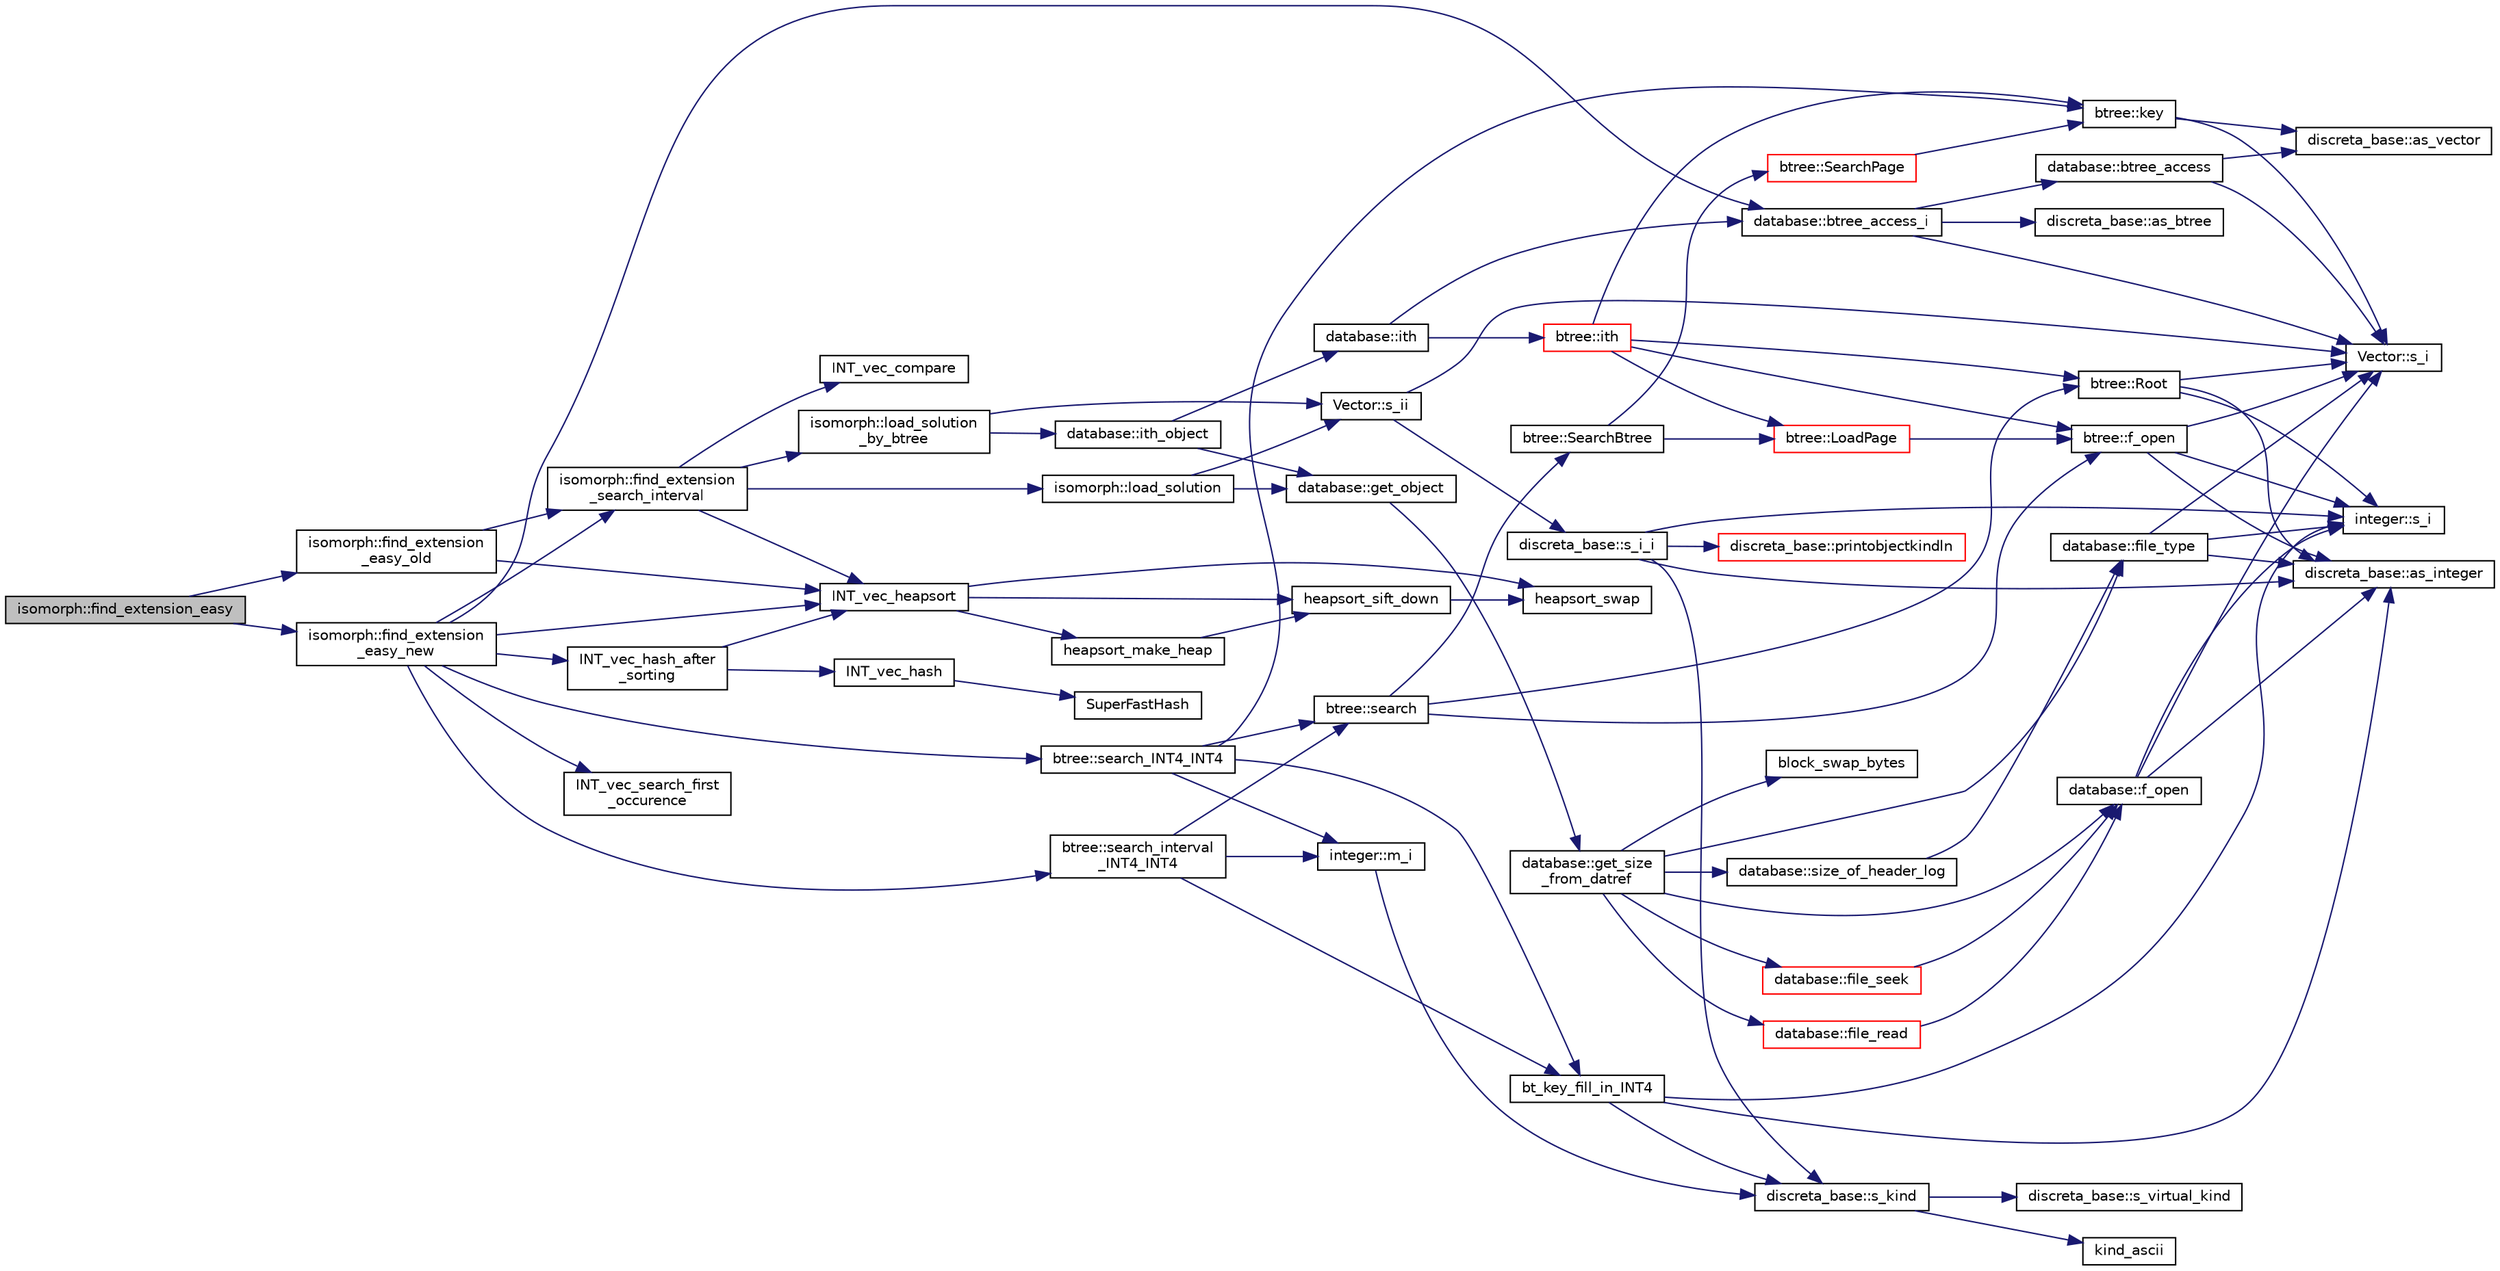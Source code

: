 digraph "isomorph::find_extension_easy"
{
  edge [fontname="Helvetica",fontsize="10",labelfontname="Helvetica",labelfontsize="10"];
  node [fontname="Helvetica",fontsize="10",shape=record];
  rankdir="LR";
  Node2405 [label="isomorph::find_extension_easy",height=0.2,width=0.4,color="black", fillcolor="grey75", style="filled", fontcolor="black"];
  Node2405 -> Node2406 [color="midnightblue",fontsize="10",style="solid",fontname="Helvetica"];
  Node2406 [label="isomorph::find_extension\l_easy_old",height=0.2,width=0.4,color="black", fillcolor="white", style="filled",URL="$d3/d5f/classisomorph.html#ac527cea5328b515e3194c998217ea0bf"];
  Node2406 -> Node2407 [color="midnightblue",fontsize="10",style="solid",fontname="Helvetica"];
  Node2407 [label="INT_vec_heapsort",height=0.2,width=0.4,color="black", fillcolor="white", style="filled",URL="$d5/de2/foundations_2data__structures_2data__structures_8h.html#a3590ad9987f801fbfc94634300182f39"];
  Node2407 -> Node2408 [color="midnightblue",fontsize="10",style="solid",fontname="Helvetica"];
  Node2408 [label="heapsort_make_heap",height=0.2,width=0.4,color="black", fillcolor="white", style="filled",URL="$d4/dd7/sorting_8_c.html#a42f24453d7d77eeb1338ebd1a13cfdbb"];
  Node2408 -> Node2409 [color="midnightblue",fontsize="10",style="solid",fontname="Helvetica"];
  Node2409 [label="heapsort_sift_down",height=0.2,width=0.4,color="black", fillcolor="white", style="filled",URL="$d4/dd7/sorting_8_c.html#a65cbb1a6a3f01f511673705437ddc18b"];
  Node2409 -> Node2410 [color="midnightblue",fontsize="10",style="solid",fontname="Helvetica"];
  Node2410 [label="heapsort_swap",height=0.2,width=0.4,color="black", fillcolor="white", style="filled",URL="$d4/dd7/sorting_8_c.html#a8f048362e6065297b19b6975bcbbfcc6"];
  Node2407 -> Node2410 [color="midnightblue",fontsize="10",style="solid",fontname="Helvetica"];
  Node2407 -> Node2409 [color="midnightblue",fontsize="10",style="solid",fontname="Helvetica"];
  Node2406 -> Node2411 [color="midnightblue",fontsize="10",style="solid",fontname="Helvetica"];
  Node2411 [label="isomorph::find_extension\l_search_interval",height=0.2,width=0.4,color="black", fillcolor="white", style="filled",URL="$d3/d5f/classisomorph.html#af2d3de77d6df176083f2af2e1108ccb4"];
  Node2411 -> Node2412 [color="midnightblue",fontsize="10",style="solid",fontname="Helvetica"];
  Node2412 [label="isomorph::load_solution\l_by_btree",height=0.2,width=0.4,color="black", fillcolor="white", style="filled",URL="$d3/d5f/classisomorph.html#a7e1d9b879292c9f8c6a83c03073826f3"];
  Node2412 -> Node2413 [color="midnightblue",fontsize="10",style="solid",fontname="Helvetica"];
  Node2413 [label="database::ith_object",height=0.2,width=0.4,color="black", fillcolor="white", style="filled",URL="$db/d72/classdatabase.html#a1516bb38a4c846172354291271700d07"];
  Node2413 -> Node2414 [color="midnightblue",fontsize="10",style="solid",fontname="Helvetica"];
  Node2414 [label="database::ith",height=0.2,width=0.4,color="black", fillcolor="white", style="filled",URL="$db/d72/classdatabase.html#af17af33b686cba55558237b04714108f"];
  Node2414 -> Node2415 [color="midnightblue",fontsize="10",style="solid",fontname="Helvetica"];
  Node2415 [label="database::btree_access_i",height=0.2,width=0.4,color="black", fillcolor="white", style="filled",URL="$db/d72/classdatabase.html#a215047d1b32b8bd54f91a7bdca168eee"];
  Node2415 -> Node2416 [color="midnightblue",fontsize="10",style="solid",fontname="Helvetica"];
  Node2416 [label="database::btree_access",height=0.2,width=0.4,color="black", fillcolor="white", style="filled",URL="$db/d72/classdatabase.html#a30109ba5488b06111439f887fc1ac499"];
  Node2416 -> Node2417 [color="midnightblue",fontsize="10",style="solid",fontname="Helvetica"];
  Node2417 [label="Vector::s_i",height=0.2,width=0.4,color="black", fillcolor="white", style="filled",URL="$d5/db2/class_vector.html#a1c4fe1752523df8119f70dd550244871"];
  Node2416 -> Node2418 [color="midnightblue",fontsize="10",style="solid",fontname="Helvetica"];
  Node2418 [label="discreta_base::as_vector",height=0.2,width=0.4,color="black", fillcolor="white", style="filled",URL="$d7/d71/classdiscreta__base.html#a7bdd6cae39c380b128ee9e17e42cf020"];
  Node2415 -> Node2417 [color="midnightblue",fontsize="10",style="solid",fontname="Helvetica"];
  Node2415 -> Node2419 [color="midnightblue",fontsize="10",style="solid",fontname="Helvetica"];
  Node2419 [label="discreta_base::as_btree",height=0.2,width=0.4,color="black", fillcolor="white", style="filled",URL="$d7/d71/classdiscreta__base.html#a78e76674cef2ec113c17989c11288778"];
  Node2414 -> Node2420 [color="midnightblue",fontsize="10",style="solid",fontname="Helvetica"];
  Node2420 [label="btree::ith",height=0.2,width=0.4,color="red", fillcolor="white", style="filled",URL="$dd/db0/classbtree.html#aba50733eb0d292c2fd103cd6721cc1d6"];
  Node2420 -> Node2421 [color="midnightblue",fontsize="10",style="solid",fontname="Helvetica"];
  Node2421 [label="btree::f_open",height=0.2,width=0.4,color="black", fillcolor="white", style="filled",URL="$dd/db0/classbtree.html#a192d74607f02ea8e0ad631d6e6fd6704"];
  Node2421 -> Node2417 [color="midnightblue",fontsize="10",style="solid",fontname="Helvetica"];
  Node2421 -> Node2422 [color="midnightblue",fontsize="10",style="solid",fontname="Helvetica"];
  Node2422 [label="discreta_base::as_integer",height=0.2,width=0.4,color="black", fillcolor="white", style="filled",URL="$d7/d71/classdiscreta__base.html#a00d7691eaf874fd283d942692fe8dd26"];
  Node2421 -> Node2423 [color="midnightblue",fontsize="10",style="solid",fontname="Helvetica"];
  Node2423 [label="integer::s_i",height=0.2,width=0.4,color="black", fillcolor="white", style="filled",URL="$d0/de5/classinteger.html#adf28e9f94d4c844adaa950deeb80b904"];
  Node2420 -> Node2424 [color="midnightblue",fontsize="10",style="solid",fontname="Helvetica"];
  Node2424 [label="btree::Root",height=0.2,width=0.4,color="black", fillcolor="white", style="filled",URL="$dd/db0/classbtree.html#a2fd65be715ab94bf4a764c4f582a642b"];
  Node2424 -> Node2417 [color="midnightblue",fontsize="10",style="solid",fontname="Helvetica"];
  Node2424 -> Node2422 [color="midnightblue",fontsize="10",style="solid",fontname="Helvetica"];
  Node2424 -> Node2423 [color="midnightblue",fontsize="10",style="solid",fontname="Helvetica"];
  Node2420 -> Node2425 [color="midnightblue",fontsize="10",style="solid",fontname="Helvetica"];
  Node2425 [label="btree::LoadPage",height=0.2,width=0.4,color="red", fillcolor="white", style="filled",URL="$dd/db0/classbtree.html#a29d23b8b151b6b793aa1184ca6ccc947"];
  Node2425 -> Node2421 [color="midnightblue",fontsize="10",style="solid",fontname="Helvetica"];
  Node2420 -> Node2443 [color="midnightblue",fontsize="10",style="solid",fontname="Helvetica"];
  Node2443 [label="btree::key",height=0.2,width=0.4,color="black", fillcolor="white", style="filled",URL="$dd/db0/classbtree.html#abc561b2c60acc5a699637b7eb2549503"];
  Node2443 -> Node2417 [color="midnightblue",fontsize="10",style="solid",fontname="Helvetica"];
  Node2443 -> Node2418 [color="midnightblue",fontsize="10",style="solid",fontname="Helvetica"];
  Node2413 -> Node2445 [color="midnightblue",fontsize="10",style="solid",fontname="Helvetica"];
  Node2445 [label="database::get_object",height=0.2,width=0.4,color="black", fillcolor="white", style="filled",URL="$db/d72/classdatabase.html#a2f58ec1301addabc2fb6544038e108c6"];
  Node2445 -> Node2446 [color="midnightblue",fontsize="10",style="solid",fontname="Helvetica"];
  Node2446 [label="database::get_size\l_from_datref",height=0.2,width=0.4,color="black", fillcolor="white", style="filled",URL="$db/d72/classdatabase.html#ae71e4c19b07a2d67682fbd4b069e9a7e"];
  Node2446 -> Node2447 [color="midnightblue",fontsize="10",style="solid",fontname="Helvetica"];
  Node2447 [label="database::f_open",height=0.2,width=0.4,color="black", fillcolor="white", style="filled",URL="$db/d72/classdatabase.html#a2cac52c70b09d1a6771bddab2220b3e7"];
  Node2447 -> Node2417 [color="midnightblue",fontsize="10",style="solid",fontname="Helvetica"];
  Node2447 -> Node2422 [color="midnightblue",fontsize="10",style="solid",fontname="Helvetica"];
  Node2447 -> Node2423 [color="midnightblue",fontsize="10",style="solid",fontname="Helvetica"];
  Node2446 -> Node2448 [color="midnightblue",fontsize="10",style="solid",fontname="Helvetica"];
  Node2448 [label="database::file_type",height=0.2,width=0.4,color="black", fillcolor="white", style="filled",URL="$db/d72/classdatabase.html#a9dce80d625548b03b8317641b674cd9b"];
  Node2448 -> Node2417 [color="midnightblue",fontsize="10",style="solid",fontname="Helvetica"];
  Node2448 -> Node2422 [color="midnightblue",fontsize="10",style="solid",fontname="Helvetica"];
  Node2448 -> Node2423 [color="midnightblue",fontsize="10",style="solid",fontname="Helvetica"];
  Node2446 -> Node2449 [color="midnightblue",fontsize="10",style="solid",fontname="Helvetica"];
  Node2449 [label="database::file_seek",height=0.2,width=0.4,color="red", fillcolor="white", style="filled",URL="$db/d72/classdatabase.html#a67ff377651f4ac089241ebff60e17ed6"];
  Node2449 -> Node2447 [color="midnightblue",fontsize="10",style="solid",fontname="Helvetica"];
  Node2446 -> Node2451 [color="midnightblue",fontsize="10",style="solid",fontname="Helvetica"];
  Node2451 [label="database::size_of_header_log",height=0.2,width=0.4,color="black", fillcolor="white", style="filled",URL="$db/d72/classdatabase.html#a2ed2d1231bc36e5267f6a8bac422738d"];
  Node2451 -> Node2448 [color="midnightblue",fontsize="10",style="solid",fontname="Helvetica"];
  Node2446 -> Node2452 [color="midnightblue",fontsize="10",style="solid",fontname="Helvetica"];
  Node2452 [label="database::file_read",height=0.2,width=0.4,color="red", fillcolor="white", style="filled",URL="$db/d72/classdatabase.html#ac743549af82d694be57c5a120987ed37"];
  Node2452 -> Node2447 [color="midnightblue",fontsize="10",style="solid",fontname="Helvetica"];
  Node2446 -> Node2453 [color="midnightblue",fontsize="10",style="solid",fontname="Helvetica"];
  Node2453 [label="block_swap_bytes",height=0.2,width=0.4,color="black", fillcolor="white", style="filled",URL="$d5/db4/io__and__os_8h.html#a55c0738dadea7a508621f4af1e9ff8f3"];
  Node2412 -> Node2454 [color="midnightblue",fontsize="10",style="solid",fontname="Helvetica"];
  Node2454 [label="Vector::s_ii",height=0.2,width=0.4,color="black", fillcolor="white", style="filled",URL="$d5/db2/class_vector.html#a75d4942cc7b9794717b4846c10520db8"];
  Node2454 -> Node2417 [color="midnightblue",fontsize="10",style="solid",fontname="Helvetica"];
  Node2454 -> Node2455 [color="midnightblue",fontsize="10",style="solid",fontname="Helvetica"];
  Node2455 [label="discreta_base::s_i_i",height=0.2,width=0.4,color="black", fillcolor="white", style="filled",URL="$d7/d71/classdiscreta__base.html#aadb92c01fbe69b3034b0214b33fbc735"];
  Node2455 -> Node2456 [color="midnightblue",fontsize="10",style="solid",fontname="Helvetica"];
  Node2456 [label="discreta_base::s_kind",height=0.2,width=0.4,color="black", fillcolor="white", style="filled",URL="$d7/d71/classdiscreta__base.html#a8a830025c74adbbc3362418a7c2ba157"];
  Node2456 -> Node2457 [color="midnightblue",fontsize="10",style="solid",fontname="Helvetica"];
  Node2457 [label="discreta_base::s_virtual_kind",height=0.2,width=0.4,color="black", fillcolor="white", style="filled",URL="$d7/d71/classdiscreta__base.html#a52778a6d6943a468be083d0785d418fb"];
  Node2456 -> Node2458 [color="midnightblue",fontsize="10",style="solid",fontname="Helvetica"];
  Node2458 [label="kind_ascii",height=0.2,width=0.4,color="black", fillcolor="white", style="filled",URL="$d9/d60/discreta_8h.html#ad0ce825a9f29bc6cec27e1b64cfe27bf"];
  Node2455 -> Node2459 [color="midnightblue",fontsize="10",style="solid",fontname="Helvetica"];
  Node2459 [label="discreta_base::printobjectkindln",height=0.2,width=0.4,color="red", fillcolor="white", style="filled",URL="$d7/d71/classdiscreta__base.html#a677ccc8f392ebedde05e453f8cf59559"];
  Node2455 -> Node2422 [color="midnightblue",fontsize="10",style="solid",fontname="Helvetica"];
  Node2455 -> Node2423 [color="midnightblue",fontsize="10",style="solid",fontname="Helvetica"];
  Node2411 -> Node2461 [color="midnightblue",fontsize="10",style="solid",fontname="Helvetica"];
  Node2461 [label="isomorph::load_solution",height=0.2,width=0.4,color="black", fillcolor="white", style="filled",URL="$d3/d5f/classisomorph.html#a18df8e5d8ba2c2fe7c6d59a2d42768a5"];
  Node2461 -> Node2445 [color="midnightblue",fontsize="10",style="solid",fontname="Helvetica"];
  Node2461 -> Node2454 [color="midnightblue",fontsize="10",style="solid",fontname="Helvetica"];
  Node2411 -> Node2407 [color="midnightblue",fontsize="10",style="solid",fontname="Helvetica"];
  Node2411 -> Node2462 [color="midnightblue",fontsize="10",style="solid",fontname="Helvetica"];
  Node2462 [label="INT_vec_compare",height=0.2,width=0.4,color="black", fillcolor="white", style="filled",URL="$d5/de2/foundations_2data__structures_2data__structures_8h.html#ac1a17fca23fb4a338aef8547a4c2fded"];
  Node2405 -> Node2463 [color="midnightblue",fontsize="10",style="solid",fontname="Helvetica"];
  Node2463 [label="isomorph::find_extension\l_easy_new",height=0.2,width=0.4,color="black", fillcolor="white", style="filled",URL="$d3/d5f/classisomorph.html#a239dde6a8264198fc3f6fb2e15cd882d"];
  Node2463 -> Node2407 [color="midnightblue",fontsize="10",style="solid",fontname="Helvetica"];
  Node2463 -> Node2464 [color="midnightblue",fontsize="10",style="solid",fontname="Helvetica"];
  Node2464 [label="INT_vec_hash_after\l_sorting",height=0.2,width=0.4,color="black", fillcolor="white", style="filled",URL="$d5/db4/io__and__os_8h.html#aeafeac33912863498dad1e3c222d54b7"];
  Node2464 -> Node2407 [color="midnightblue",fontsize="10",style="solid",fontname="Helvetica"];
  Node2464 -> Node2465 [color="midnightblue",fontsize="10",style="solid",fontname="Helvetica"];
  Node2465 [label="INT_vec_hash",height=0.2,width=0.4,color="black", fillcolor="white", style="filled",URL="$d4/d74/util_8_c.html#a2c14b1034b07b03b4df943066edeb99f"];
  Node2465 -> Node2466 [color="midnightblue",fontsize="10",style="solid",fontname="Helvetica"];
  Node2466 [label="SuperFastHash",height=0.2,width=0.4,color="black", fillcolor="white", style="filled",URL="$d5/de2/foundations_2data__structures_2data__structures_8h.html#a11d69a8cb5ac90dfb13d2e25df8eb1ce"];
  Node2463 -> Node2467 [color="midnightblue",fontsize="10",style="solid",fontname="Helvetica"];
  Node2467 [label="INT_vec_search_first\l_occurence",height=0.2,width=0.4,color="black", fillcolor="white", style="filled",URL="$d5/de2/foundations_2data__structures_2data__structures_8h.html#a544ec7b1804104bea554694504404dfb"];
  Node2463 -> Node2415 [color="midnightblue",fontsize="10",style="solid",fontname="Helvetica"];
  Node2463 -> Node2468 [color="midnightblue",fontsize="10",style="solid",fontname="Helvetica"];
  Node2468 [label="btree::search_INT4_INT4",height=0.2,width=0.4,color="black", fillcolor="white", style="filled",URL="$dd/db0/classbtree.html#a8746bb2cda91692ba57e9a72dde59a23"];
  Node2468 -> Node2443 [color="midnightblue",fontsize="10",style="solid",fontname="Helvetica"];
  Node2468 -> Node2469 [color="midnightblue",fontsize="10",style="solid",fontname="Helvetica"];
  Node2469 [label="integer::m_i",height=0.2,width=0.4,color="black", fillcolor="white", style="filled",URL="$d0/de5/classinteger.html#a869091f0a0f35f5354c8c4a70250e8a9"];
  Node2469 -> Node2456 [color="midnightblue",fontsize="10",style="solid",fontname="Helvetica"];
  Node2468 -> Node2470 [color="midnightblue",fontsize="10",style="solid",fontname="Helvetica"];
  Node2470 [label="bt_key_fill_in_INT4",height=0.2,width=0.4,color="black", fillcolor="white", style="filled",URL="$d0/db3/bt__key_8_c.html#ab9236cc7f045b1beefa9445abd170dff"];
  Node2470 -> Node2456 [color="midnightblue",fontsize="10",style="solid",fontname="Helvetica"];
  Node2470 -> Node2422 [color="midnightblue",fontsize="10",style="solid",fontname="Helvetica"];
  Node2470 -> Node2423 [color="midnightblue",fontsize="10",style="solid",fontname="Helvetica"];
  Node2468 -> Node2471 [color="midnightblue",fontsize="10",style="solid",fontname="Helvetica"];
  Node2471 [label="btree::search",height=0.2,width=0.4,color="black", fillcolor="white", style="filled",URL="$dd/db0/classbtree.html#a0aea262fd4da610b2276f7742fc999d5"];
  Node2471 -> Node2424 [color="midnightblue",fontsize="10",style="solid",fontname="Helvetica"];
  Node2471 -> Node2421 [color="midnightblue",fontsize="10",style="solid",fontname="Helvetica"];
  Node2471 -> Node2472 [color="midnightblue",fontsize="10",style="solid",fontname="Helvetica"];
  Node2472 [label="btree::SearchBtree",height=0.2,width=0.4,color="black", fillcolor="white", style="filled",URL="$dd/db0/classbtree.html#a6717768edf4de1aad4736c303bcedddd"];
  Node2472 -> Node2425 [color="midnightblue",fontsize="10",style="solid",fontname="Helvetica"];
  Node2472 -> Node2473 [color="midnightblue",fontsize="10",style="solid",fontname="Helvetica"];
  Node2473 [label="btree::SearchPage",height=0.2,width=0.4,color="red", fillcolor="white", style="filled",URL="$dd/db0/classbtree.html#a36608b9c27c8207ddb8f6b5f706ab439"];
  Node2473 -> Node2443 [color="midnightblue",fontsize="10",style="solid",fontname="Helvetica"];
  Node2463 -> Node2477 [color="midnightblue",fontsize="10",style="solid",fontname="Helvetica"];
  Node2477 [label="btree::search_interval\l_INT4_INT4",height=0.2,width=0.4,color="black", fillcolor="white", style="filled",URL="$dd/db0/classbtree.html#a3bff689197882a625884b9625495c46f"];
  Node2477 -> Node2469 [color="midnightblue",fontsize="10",style="solid",fontname="Helvetica"];
  Node2477 -> Node2470 [color="midnightblue",fontsize="10",style="solid",fontname="Helvetica"];
  Node2477 -> Node2471 [color="midnightblue",fontsize="10",style="solid",fontname="Helvetica"];
  Node2463 -> Node2411 [color="midnightblue",fontsize="10",style="solid",fontname="Helvetica"];
}
